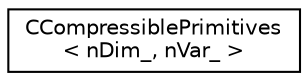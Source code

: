 digraph "Graphical Class Hierarchy"
{
 // LATEX_PDF_SIZE
  edge [fontname="Helvetica",fontsize="10",labelfontname="Helvetica",labelfontsize="10"];
  node [fontname="Helvetica",fontsize="10",shape=record];
  rankdir="LR";
  Node0 [label="CCompressiblePrimitives\l\< nDim_, nVar_ \>",height=0.2,width=0.4,color="black", fillcolor="white", style="filled",URL="$structCCompressiblePrimitives.html",tooltip="Type to store compressible primitive variables and access them by name."];
}
